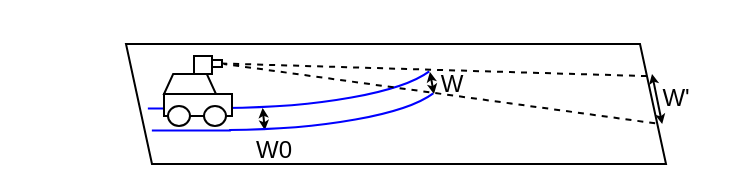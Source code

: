<mxfile version="20.3.0" type="device"><diagram id="LDgNZr96JtnBK3TeDlEj" name="Seite-1"><mxGraphModel dx="1038" dy="688" grid="0" gridSize="10" guides="1" tooltips="1" connect="1" arrows="1" fold="1" page="0" pageScale="1" pageWidth="827" pageHeight="1169" math="0" shadow="0"><root><mxCell id="0"/><mxCell id="1" parent="0"/><mxCell id="dCHX_oLDxuEe03HGgm9p-1" value="" style="shape=parallelogram;perimeter=parallelogramPerimeter;whiteSpace=wrap;html=1;fixedSize=1;size=13;flipH=1;" vertex="1" parent="1"><mxGeometry x="173" y="101" width="270" height="60" as="geometry"/></mxCell><mxCell id="dCHX_oLDxuEe03HGgm9p-20" value="" style="verticalLabelPosition=bottom;verticalAlign=top;html=1;shape=mxgraph.basic.arc;startAngle=0.3;endAngle=0.497;strokeColor=#0000FF;" vertex="1" parent="1"><mxGeometry x="111" y="80" width="219" height="53" as="geometry"/></mxCell><mxCell id="dCHX_oLDxuEe03HGgm9p-5" value="" style="rounded=0;whiteSpace=wrap;html=1;" vertex="1" parent="1"><mxGeometry x="207" y="107" width="9" height="9" as="geometry"/></mxCell><mxCell id="dCHX_oLDxuEe03HGgm9p-6" value="" style="rounded=0;whiteSpace=wrap;html=1;" vertex="1" parent="1"><mxGeometry x="216" y="109" width="5" height="3.5" as="geometry"/></mxCell><mxCell id="dCHX_oLDxuEe03HGgm9p-7" value="" style="shape=trapezoid;perimeter=trapezoidPerimeter;whiteSpace=wrap;html=1;fixedSize=1;size=4.586;" vertex="1" parent="1"><mxGeometry x="192" y="116" width="26" height="10" as="geometry"/></mxCell><mxCell id="dCHX_oLDxuEe03HGgm9p-23" value="" style="endArrow=none;html=1;rounded=0;entryX=1;entryY=0.5;entryDx=0;entryDy=0;exitX=1;exitY=0.25;exitDx=0;exitDy=0;dashed=1;" edge="1" parent="1" source="dCHX_oLDxuEe03HGgm9p-1" target="dCHX_oLDxuEe03HGgm9p-6"><mxGeometry width="50" height="50" relative="1" as="geometry"><mxPoint x="279" y="190" as="sourcePoint"/><mxPoint x="329" y="140" as="targetPoint"/></mxGeometry></mxCell><mxCell id="dCHX_oLDxuEe03HGgm9p-26" value="" style="endArrow=none;html=1;rounded=0;exitX=0.02;exitY=0.661;exitDx=0;exitDy=0;dashed=1;exitPerimeter=0;" edge="1" parent="1" source="dCHX_oLDxuEe03HGgm9p-1"><mxGeometry width="50" height="50" relative="1" as="geometry"><mxPoint x="443.479" y="127.058" as="sourcePoint"/><mxPoint x="222" y="111" as="targetPoint"/></mxGeometry></mxCell><mxCell id="dCHX_oLDxuEe03HGgm9p-28" value="" style="endArrow=classic;startArrow=classic;html=1;rounded=0;entryX=0.595;entryY=0.999;entryDx=0;entryDy=0;entryPerimeter=0;targetPerimeterSpacing=0;endSize=2;startSize=2;exitX=0.591;exitY=1.002;exitDx=0;exitDy=0;exitPerimeter=0;" edge="1" parent="1" source="dCHX_oLDxuEe03HGgm9p-16" target="dCHX_oLDxuEe03HGgm9p-20"><mxGeometry width="50" height="50" relative="1" as="geometry"><mxPoint x="243" y="144" as="sourcePoint"/><mxPoint x="241.305" y="132.947" as="targetPoint"/></mxGeometry></mxCell><mxCell id="dCHX_oLDxuEe03HGgm9p-30" value="" style="endArrow=classic;startArrow=classic;html=1;rounded=0;entryX=0.977;entryY=0.66;entryDx=0;entryDy=0;entryPerimeter=0;targetPerimeterSpacing=0;endSize=2;startSize=2;exitX=0.007;exitY=0.667;exitDx=0;exitDy=0;exitPerimeter=0;" edge="1" parent="1" source="dCHX_oLDxuEe03HGgm9p-1"><mxGeometry width="50" height="50" relative="1" as="geometry"><mxPoint x="438.04" y="127.02" as="sourcePoint"/><mxPoint x="436.003" y="116" as="targetPoint"/></mxGeometry></mxCell><mxCell id="dCHX_oLDxuEe03HGgm9p-37" value="W'" style="text;html=1;strokeColor=none;fillColor=none;align=center;verticalAlign=middle;whiteSpace=wrap;rounded=0;strokeWidth=1;" vertex="1" parent="1"><mxGeometry x="418" y="112.5" width="60" height="30" as="geometry"/></mxCell><mxCell id="dCHX_oLDxuEe03HGgm9p-16" value="" style="verticalLabelPosition=bottom;verticalAlign=top;html=1;shape=mxgraph.basic.arc;startAngle=0.3;endAngle=0.497;fillColor=none;strokeColor=#0000FF;" vertex="1" parent="1"><mxGeometry x="113" y="91" width="219" height="53" as="geometry"/></mxCell><mxCell id="dCHX_oLDxuEe03HGgm9p-17" value="" style="endArrow=none;html=1;rounded=0;exitX=0.518;exitY=0.992;exitDx=0;exitDy=0;exitPerimeter=0;entryX=0.941;entryY=0.737;entryDx=0;entryDy=0;entryPerimeter=0;strokeColor=#0000FF;" edge="1" parent="1"><mxGeometry width="50" height="50" relative="1" as="geometry"><mxPoint x="225.442" y="144.2" as="sourcePoint"/><mxPoint x="185.93" y="144.22" as="targetPoint"/></mxGeometry></mxCell><mxCell id="dCHX_oLDxuEe03HGgm9p-29" value="" style="endArrow=classic;startArrow=classic;html=1;rounded=0;entryX=0.977;entryY=0.66;entryDx=0;entryDy=0;entryPerimeter=0;targetPerimeterSpacing=0;endSize=2;startSize=2;" edge="1" parent="1" target="dCHX_oLDxuEe03HGgm9p-20"><mxGeometry width="50" height="50" relative="1" as="geometry"><mxPoint x="327" y="126" as="sourcePoint"/><mxPoint x="321.995" y="113.997" as="targetPoint"/></mxGeometry></mxCell><mxCell id="dCHX_oLDxuEe03HGgm9p-31" value="W0" style="text;html=1;strokeColor=none;fillColor=none;align=center;verticalAlign=middle;whiteSpace=wrap;rounded=0;strokeWidth=1;" vertex="1" parent="1"><mxGeometry x="217" y="139" width="60" height="30" as="geometry"/></mxCell><mxCell id="dCHX_oLDxuEe03HGgm9p-21" value="" style="endArrow=none;html=1;rounded=0;exitX=0.518;exitY=0.992;exitDx=0;exitDy=0;exitPerimeter=0;entryX=0.941;entryY=0.737;entryDx=0;entryDy=0;entryPerimeter=0;strokeColor=#0000FF;" edge="1" parent="1"><mxGeometry width="50" height="50" relative="1" as="geometry"><mxPoint x="223.442" y="133.2" as="sourcePoint"/><mxPoint x="183.93" y="133.22" as="targetPoint"/></mxGeometry></mxCell><mxCell id="dCHX_oLDxuEe03HGgm9p-2" value="" style="rounded=0;whiteSpace=wrap;html=1;" vertex="1" parent="1"><mxGeometry x="192" y="126" width="34" height="11" as="geometry"/></mxCell><mxCell id="dCHX_oLDxuEe03HGgm9p-3" value="" style="ellipse;whiteSpace=wrap;html=1;" vertex="1" parent="1"><mxGeometry x="194" y="132" width="11" height="10" as="geometry"/></mxCell><mxCell id="dCHX_oLDxuEe03HGgm9p-8" value="" style="ellipse;whiteSpace=wrap;html=1;" vertex="1" parent="1"><mxGeometry x="212" y="132" width="11" height="10" as="geometry"/></mxCell><mxCell id="dCHX_oLDxuEe03HGgm9p-41" value="W" style="text;html=1;strokeColor=none;fillColor=none;align=center;verticalAlign=middle;whiteSpace=wrap;rounded=0;strokeWidth=1;" vertex="1" parent="1"><mxGeometry x="306" y="106" width="60" height="30" as="geometry"/></mxCell></root></mxGraphModel></diagram></mxfile>